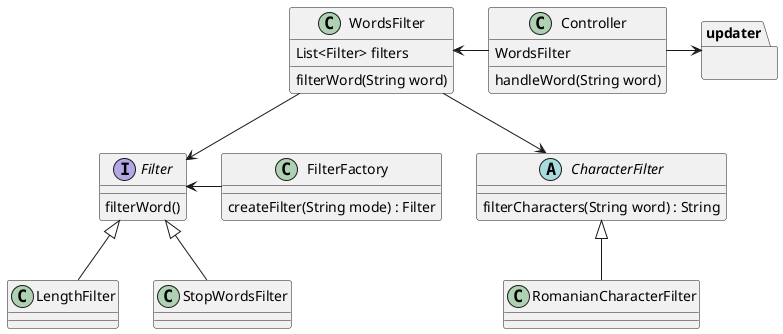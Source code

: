 @startuml

package updater{}

interface Filter {
filterWord()
}

CharacterFilter <|-- RomanianCharacterFilter

WordsFilter <- Controller
 Controller -> updater

WordsFilter --> CharacterFilter
WordsFilter --> Filter

FilterFactory -> Filter

Filter <|-- StopWordsFilter
Filter <|-- LengthFilter

abstract class CharacterFilter{
filterCharacters(String word) : String
}

class FilterFactory{
createFilter(String mode) : Filter
}

class WordsFilter{
List<Filter> filters
filterWord(String word)
}

class Controller{
WordsFilter
handleWord(String word)
}

@enduml